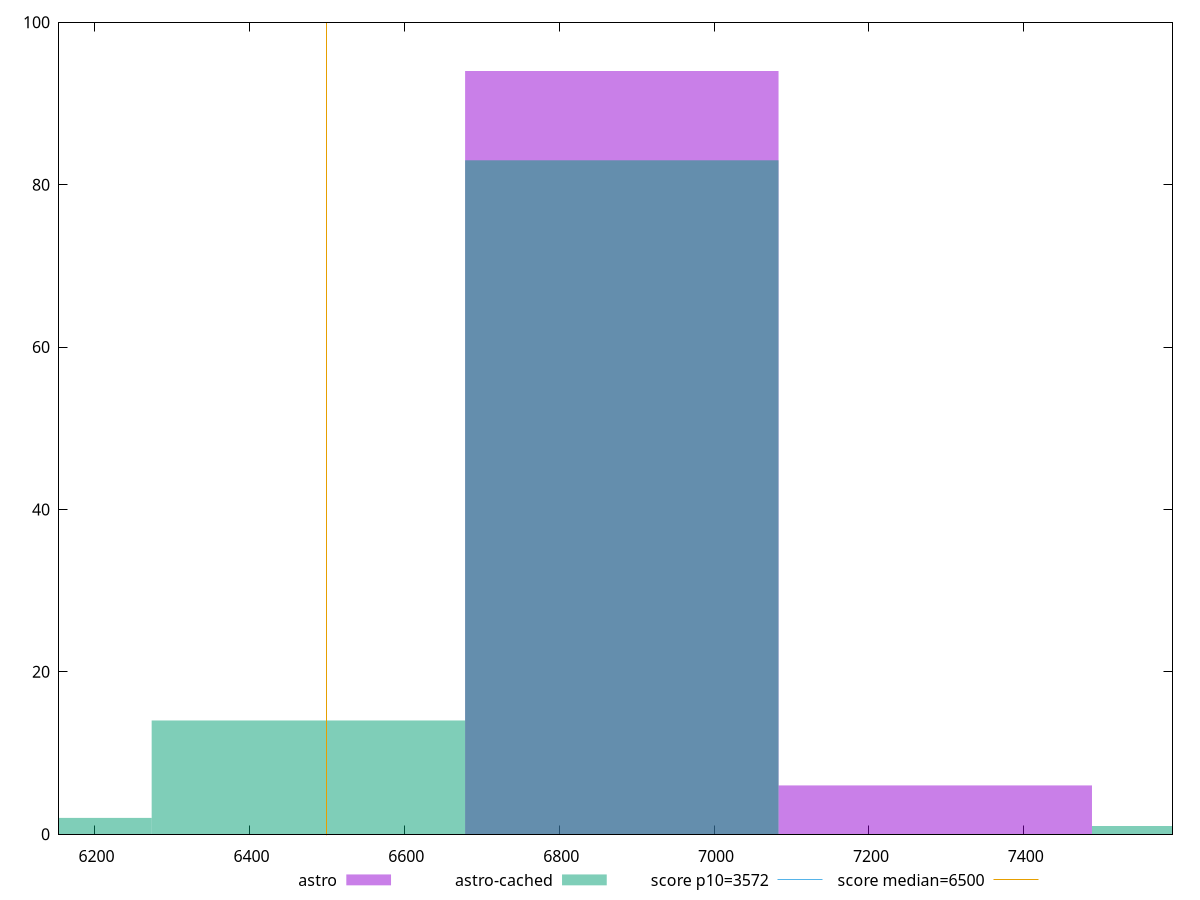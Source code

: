 reset

$astro <<EOF
7285.614634928722 6
6880.858266321571 94
EOF

$astroCached <<EOF
6880.858266321571 83
6476.1018977144195 14
7690.371003535873 1
6071.345529107268 2
EOF

set key outside below
set boxwidth 404.7563686071512
set xrange [6154.0735:7591.964100000001]
set yrange [0:100]
set trange [0:100]
set style fill transparent solid 0.5 noborder

set parametric
set terminal svg size 640, 500 enhanced background rgb 'white'
set output "reports/report_00033_2021-03-01T14-23-16.841Z/first-cpu-idle/comparison/histogram/0_vs_1.svg"

plot $astro title "astro" with boxes, \
     $astroCached title "astro-cached" with boxes, \
     3572,t title "score p10=3572", \
     6500,t title "score median=6500"

reset
